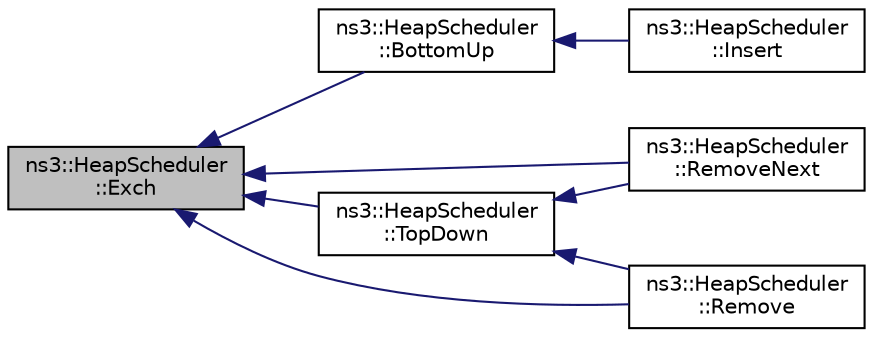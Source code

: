 digraph "ns3::HeapScheduler::Exch"
{
  edge [fontname="Helvetica",fontsize="10",labelfontname="Helvetica",labelfontsize="10"];
  node [fontname="Helvetica",fontsize="10",shape=record];
  rankdir="LR";
  Node1 [label="ns3::HeapScheduler\l::Exch",height=0.2,width=0.4,color="black", fillcolor="grey75", style="filled", fontcolor="black"];
  Node1 -> Node2 [dir="back",color="midnightblue",fontsize="10",style="solid"];
  Node2 [label="ns3::HeapScheduler\l::BottomUp",height=0.2,width=0.4,color="black", fillcolor="white", style="filled",URL="$da/db2/classns3_1_1HeapScheduler.html#aee0e91bc6e951d1ad4a1425e9340164c"];
  Node2 -> Node3 [dir="back",color="midnightblue",fontsize="10",style="solid"];
  Node3 [label="ns3::HeapScheduler\l::Insert",height=0.2,width=0.4,color="black", fillcolor="white", style="filled",URL="$da/db2/classns3_1_1HeapScheduler.html#ac30b67c69e468683bfc7e32f71bfc152"];
  Node1 -> Node4 [dir="back",color="midnightblue",fontsize="10",style="solid"];
  Node4 [label="ns3::HeapScheduler\l::TopDown",height=0.2,width=0.4,color="black", fillcolor="white", style="filled",URL="$da/db2/classns3_1_1HeapScheduler.html#a2ea4d0e4c77dd66465a255322d59af27"];
  Node4 -> Node5 [dir="back",color="midnightblue",fontsize="10",style="solid"];
  Node5 [label="ns3::HeapScheduler\l::RemoveNext",height=0.2,width=0.4,color="black", fillcolor="white", style="filled",URL="$da/db2/classns3_1_1HeapScheduler.html#a97e15b27a21ddedd4346d66b21d97144"];
  Node4 -> Node6 [dir="back",color="midnightblue",fontsize="10",style="solid"];
  Node6 [label="ns3::HeapScheduler\l::Remove",height=0.2,width=0.4,color="black", fillcolor="white", style="filled",URL="$da/db2/classns3_1_1HeapScheduler.html#a81d475b379794f8c4f257d7a506ac372"];
  Node1 -> Node5 [dir="back",color="midnightblue",fontsize="10",style="solid"];
  Node1 -> Node6 [dir="back",color="midnightblue",fontsize="10",style="solid"];
}

